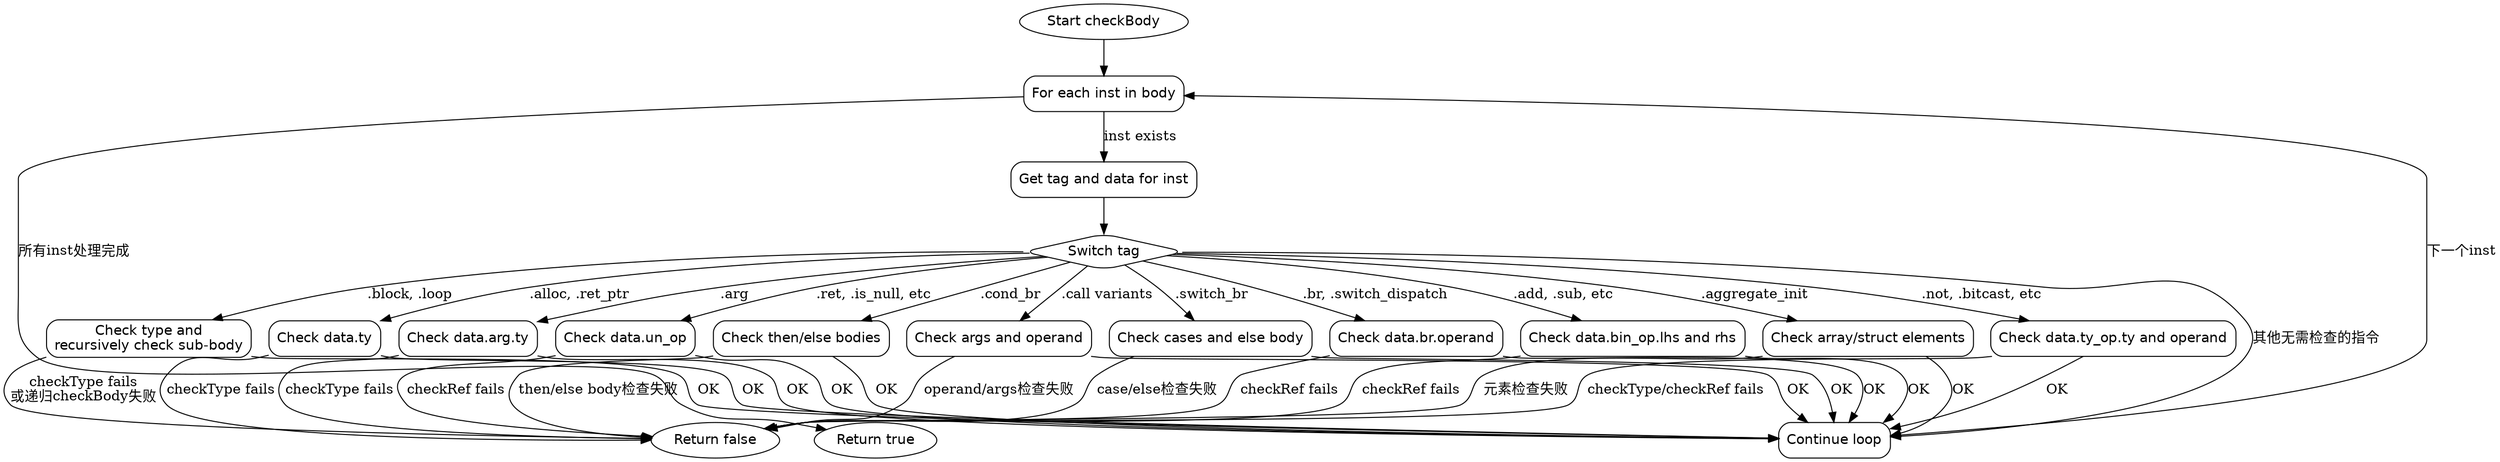 
digraph flowchart {
    node [fontname="Helvetica", shape=box, style="rounded"];
    start [label="Start checkBody", shape=ellipse];
    end [label="Return true", shape=ellipse];
    loop_start [label="For each inst in body"];
    check_inst [label="Get tag and data for inst"];
    switch_tag [label="Switch tag", shape=diamond];
    handle_arg [label="Check data.arg.ty"];
    handle_bin_ops [label="Check data.bin_op.lhs and rhs"];
    handle_ty_ops [label="Check data.ty_op.ty and operand"];
    handle_alloc [label="Check data.ty"];
    handle_block_loop [label="Check type and\nrecursively check sub-body"];
    handle_un_op [label="Check data.un_op"];
    handle_br_switch [label="Check data.br.operand"];
    handle_aggregate_init [label="Check array/struct elements"];
    handle_call [label="Check args and operand"];
    handle_cond_br [label="Check then/else bodies"];
    handle_switch_br [label="Check cases and else body"];
    return_false [label="Return false", shape=ellipse];
    continue_loop [label="Continue loop"];
    
    start -> loop_start;
    loop_start -> check_inst [label="inst exists"];
    check_inst -> switch_tag;
    
    switch_tag -> handle_arg [label=".arg"];
    switch_tag -> handle_bin_ops [label=".add, .sub, etc"];
    switch_tag -> handle_ty_ops [label=".not, .bitcast, etc"];
    switch_tag -> handle_alloc [label=".alloc, .ret_ptr"];
    switch_tag -> handle_block_loop [label=".block, .loop"];
    switch_tag -> handle_un_op [label=".ret, .is_null, etc"];
    switch_tag -> handle_br_switch [label=".br, .switch_dispatch"];
    switch_tag -> handle_aggregate_init [label=".aggregate_init"];
    switch_tag -> handle_call [label=".call variants"];
    switch_tag -> handle_cond_br [label=".cond_br"];
    switch_tag -> handle_switch_br [label=".switch_br"];
    switch_tag -> continue_loop [label="其他无需检查的指令"];
    
    handle_arg -> return_false [label="checkType fails"];
    handle_arg -> continue_loop [label="OK"];
    
    handle_bin_ops -> return_false [label="checkRef fails"];
    handle_bin_ops -> continue_loop [label="OK"];
    
    handle_ty_ops -> return_false [label="checkType/checkRef fails"];
    handle_ty_ops -> continue_loop [label="OK"];
    
    handle_alloc -> return_false [label="checkType fails"];
    handle_alloc -> continue_loop [label="OK"];
    
    handle_block_loop -> return_false [label="checkType fails\n或递归checkBody失败"];
    handle_block_loop -> continue_loop [label="OK"];
    
    handle_un_op -> return_false [label="checkRef fails"];
    handle_un_op -> continue_loop [label="OK"];
    
    handle_br_switch -> return_false [label="checkRef fails"];
    handle_br_switch -> continue_loop [label="OK"];
    
    handle_aggregate_init -> return_false [label="元素检查失败"];
    handle_aggregate_init -> continue_loop [label="OK"];
    
    handle_call -> return_false [label="operand/args检查失败"];
    handle_call -> continue_loop [label="OK"];
    
    handle_cond_br -> return_false [label="then/else body检查失败"];
    handle_cond_br -> continue_loop [label="OK"];
    
    handle_switch_br -> return_false [label="case/else检查失败"];
    handle_switch_br -> continue_loop [label="OK"];
    
    continue_loop -> loop_start [label="下一个inst"];
    loop_start -> end [label="所有inst处理完成"];
    
    return_false -> end [style=invis];  // 实际流程直接退出
    {rank=same; return_false; end}
}

